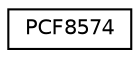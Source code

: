 digraph "Graphical Class Hierarchy"
{
  edge [fontname="Helvetica",fontsize="10",labelfontname="Helvetica",labelfontsize="10"];
  node [fontname="Helvetica",fontsize="10",shape=record];
  rankdir="LR";
  Node0 [label="PCF8574",height=0.2,width=0.4,color="black", fillcolor="white", style="filled",URL="$class_p_c_f8574.html",tooltip="Encapsulate a PCF8574 device. "];
}
